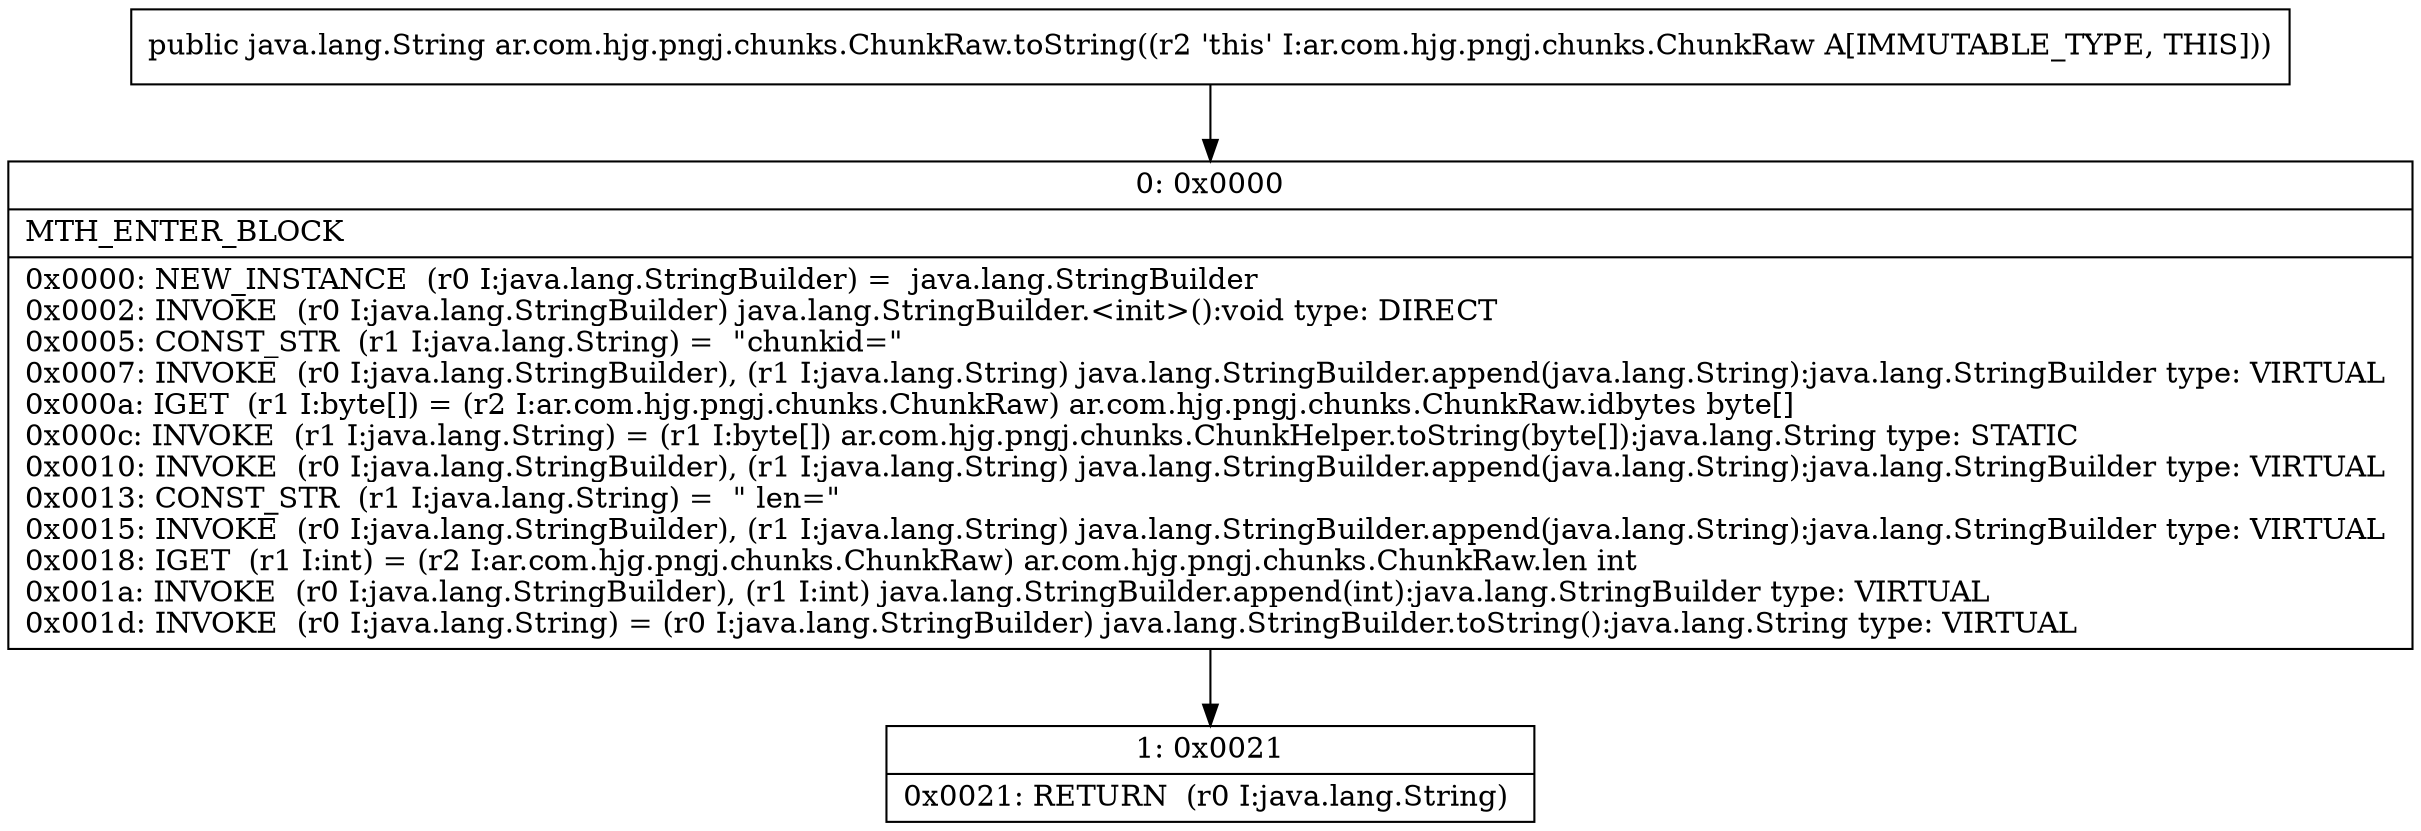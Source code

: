 digraph "CFG forar.com.hjg.pngj.chunks.ChunkRaw.toString()Ljava\/lang\/String;" {
Node_0 [shape=record,label="{0\:\ 0x0000|MTH_ENTER_BLOCK\l|0x0000: NEW_INSTANCE  (r0 I:java.lang.StringBuilder) =  java.lang.StringBuilder \l0x0002: INVOKE  (r0 I:java.lang.StringBuilder) java.lang.StringBuilder.\<init\>():void type: DIRECT \l0x0005: CONST_STR  (r1 I:java.lang.String) =  \"chunkid=\" \l0x0007: INVOKE  (r0 I:java.lang.StringBuilder), (r1 I:java.lang.String) java.lang.StringBuilder.append(java.lang.String):java.lang.StringBuilder type: VIRTUAL \l0x000a: IGET  (r1 I:byte[]) = (r2 I:ar.com.hjg.pngj.chunks.ChunkRaw) ar.com.hjg.pngj.chunks.ChunkRaw.idbytes byte[] \l0x000c: INVOKE  (r1 I:java.lang.String) = (r1 I:byte[]) ar.com.hjg.pngj.chunks.ChunkHelper.toString(byte[]):java.lang.String type: STATIC \l0x0010: INVOKE  (r0 I:java.lang.StringBuilder), (r1 I:java.lang.String) java.lang.StringBuilder.append(java.lang.String):java.lang.StringBuilder type: VIRTUAL \l0x0013: CONST_STR  (r1 I:java.lang.String) =  \" len=\" \l0x0015: INVOKE  (r0 I:java.lang.StringBuilder), (r1 I:java.lang.String) java.lang.StringBuilder.append(java.lang.String):java.lang.StringBuilder type: VIRTUAL \l0x0018: IGET  (r1 I:int) = (r2 I:ar.com.hjg.pngj.chunks.ChunkRaw) ar.com.hjg.pngj.chunks.ChunkRaw.len int \l0x001a: INVOKE  (r0 I:java.lang.StringBuilder), (r1 I:int) java.lang.StringBuilder.append(int):java.lang.StringBuilder type: VIRTUAL \l0x001d: INVOKE  (r0 I:java.lang.String) = (r0 I:java.lang.StringBuilder) java.lang.StringBuilder.toString():java.lang.String type: VIRTUAL \l}"];
Node_1 [shape=record,label="{1\:\ 0x0021|0x0021: RETURN  (r0 I:java.lang.String) \l}"];
MethodNode[shape=record,label="{public java.lang.String ar.com.hjg.pngj.chunks.ChunkRaw.toString((r2 'this' I:ar.com.hjg.pngj.chunks.ChunkRaw A[IMMUTABLE_TYPE, THIS])) }"];
MethodNode -> Node_0;
Node_0 -> Node_1;
}

